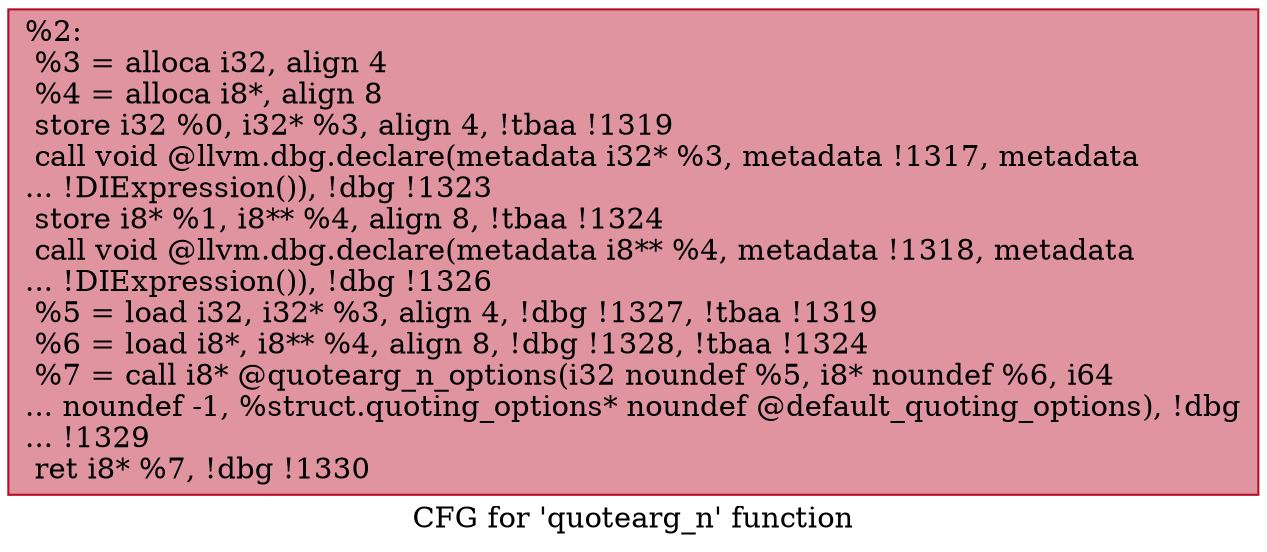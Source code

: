 digraph "CFG for 'quotearg_n' function" {
	label="CFG for 'quotearg_n' function";

	Node0x10f06f0 [shape=record,color="#b70d28ff", style=filled, fillcolor="#b70d2870",label="{%2:\l  %3 = alloca i32, align 4\l  %4 = alloca i8*, align 8\l  store i32 %0, i32* %3, align 4, !tbaa !1319\l  call void @llvm.dbg.declare(metadata i32* %3, metadata !1317, metadata\l... !DIExpression()), !dbg !1323\l  store i8* %1, i8** %4, align 8, !tbaa !1324\l  call void @llvm.dbg.declare(metadata i8** %4, metadata !1318, metadata\l... !DIExpression()), !dbg !1326\l  %5 = load i32, i32* %3, align 4, !dbg !1327, !tbaa !1319\l  %6 = load i8*, i8** %4, align 8, !dbg !1328, !tbaa !1324\l  %7 = call i8* @quotearg_n_options(i32 noundef %5, i8* noundef %6, i64\l... noundef -1, %struct.quoting_options* noundef @default_quoting_options), !dbg\l... !1329\l  ret i8* %7, !dbg !1330\l}"];
}
